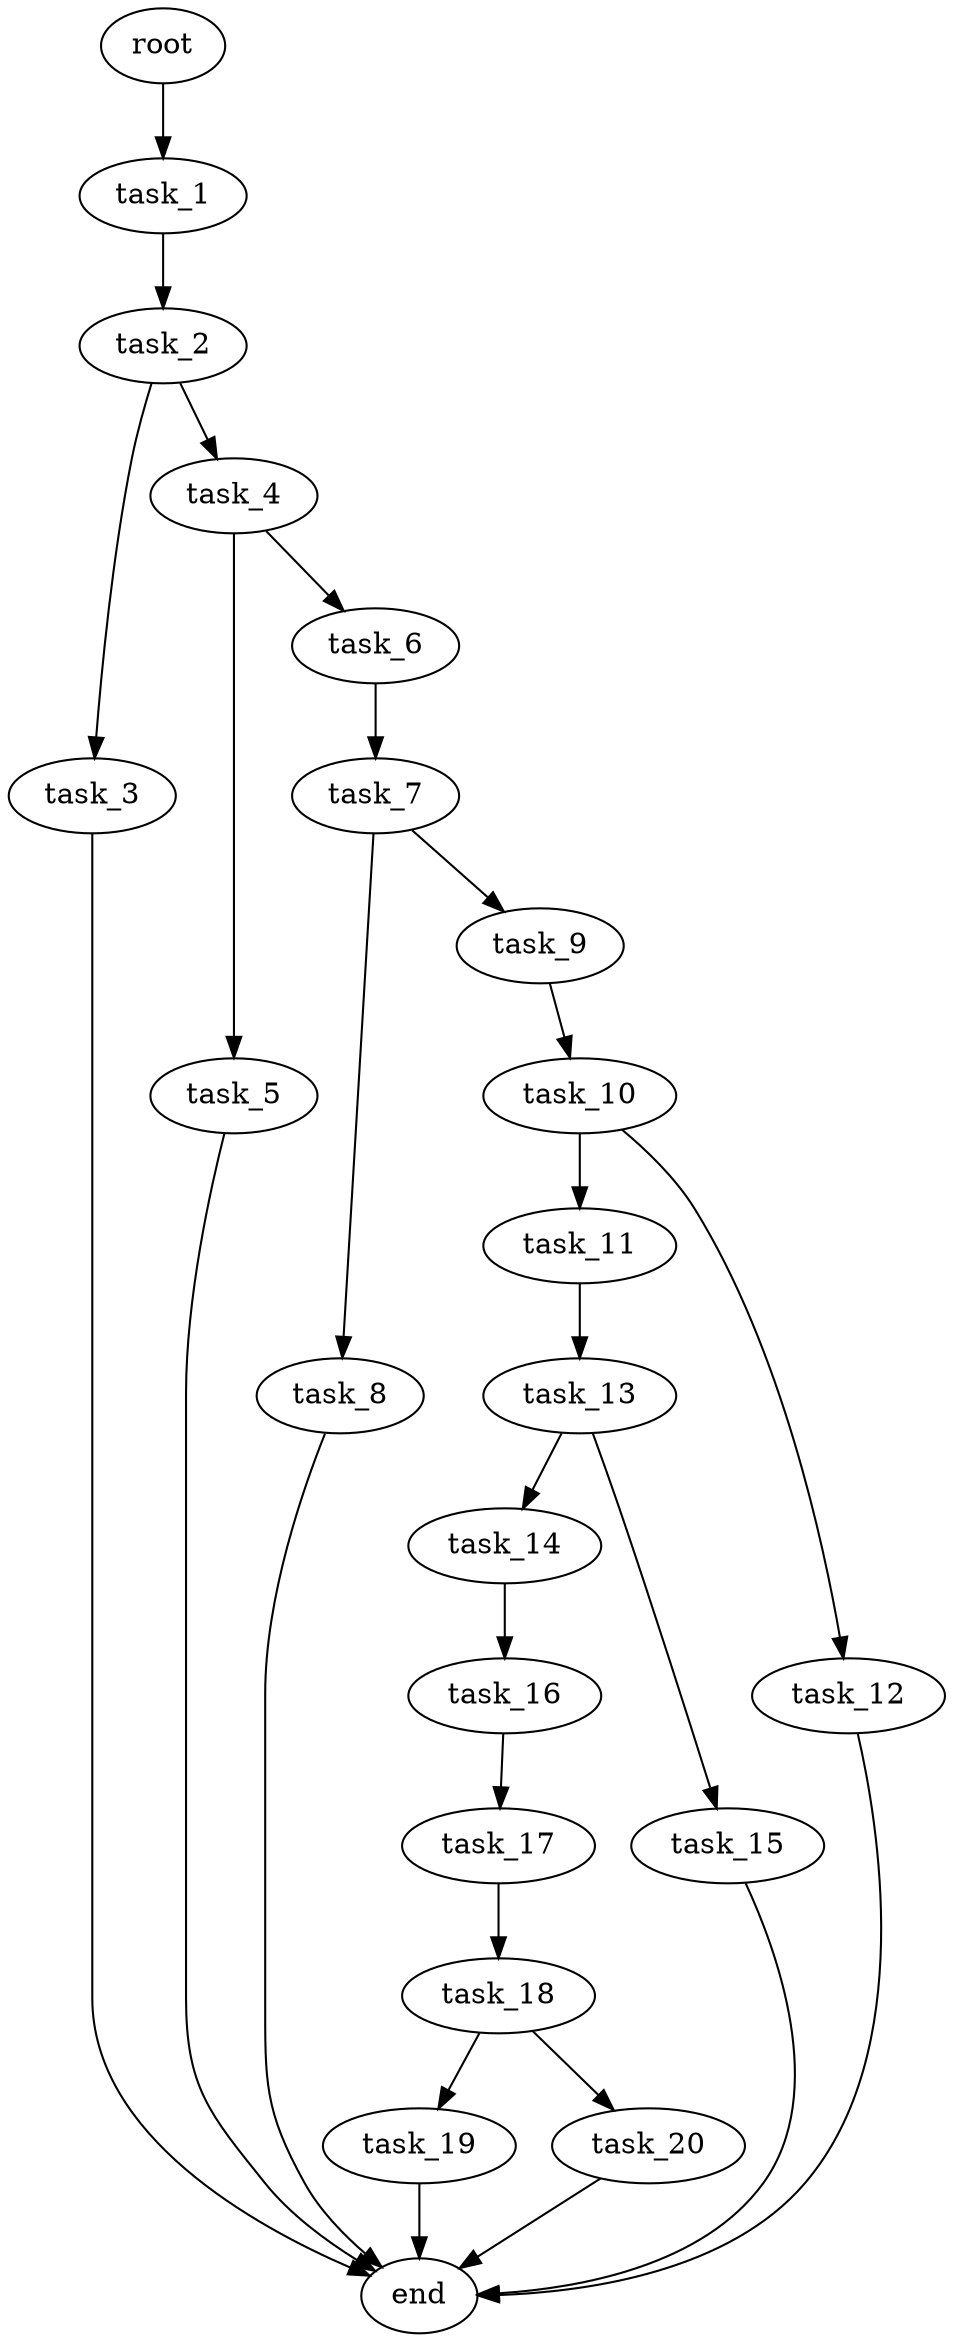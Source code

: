 digraph G {
  root [size="0.000000e+00"];
  task_1 [size="2.713308e+10"];
  task_2 [size="7.797928e+09"];
  task_3 [size="3.728709e+10"];
  task_4 [size="5.020907e+10"];
  task_5 [size="9.019508e+10"];
  task_6 [size="1.794264e+10"];
  task_7 [size="8.043576e+10"];
  task_8 [size="9.814157e+10"];
  task_9 [size="9.540840e+10"];
  task_10 [size="6.901955e+09"];
  task_11 [size="4.651477e+10"];
  task_12 [size="2.823786e+10"];
  task_13 [size="8.448620e+10"];
  task_14 [size="3.273682e+10"];
  task_15 [size="5.531361e+10"];
  task_16 [size="8.068377e+08"];
  task_17 [size="2.007511e+10"];
  task_18 [size="5.638504e+10"];
  task_19 [size="3.039789e+10"];
  task_20 [size="6.227553e+10"];
  end [size="0.000000e+00"];

  root -> task_1 [size="1.000000e-12"];
  task_1 -> task_2 [size="7.797928e+07"];
  task_2 -> task_3 [size="3.728709e+08"];
  task_2 -> task_4 [size="5.020907e+08"];
  task_3 -> end [size="1.000000e-12"];
  task_4 -> task_5 [size="9.019508e+08"];
  task_4 -> task_6 [size="1.794264e+08"];
  task_5 -> end [size="1.000000e-12"];
  task_6 -> task_7 [size="8.043576e+08"];
  task_7 -> task_8 [size="9.814157e+08"];
  task_7 -> task_9 [size="9.540840e+08"];
  task_8 -> end [size="1.000000e-12"];
  task_9 -> task_10 [size="6.901955e+07"];
  task_10 -> task_11 [size="4.651477e+08"];
  task_10 -> task_12 [size="2.823786e+08"];
  task_11 -> task_13 [size="8.448620e+08"];
  task_12 -> end [size="1.000000e-12"];
  task_13 -> task_14 [size="3.273682e+08"];
  task_13 -> task_15 [size="5.531361e+08"];
  task_14 -> task_16 [size="8.068377e+06"];
  task_15 -> end [size="1.000000e-12"];
  task_16 -> task_17 [size="2.007511e+08"];
  task_17 -> task_18 [size="5.638504e+08"];
  task_18 -> task_19 [size="3.039789e+08"];
  task_18 -> task_20 [size="6.227553e+08"];
  task_19 -> end [size="1.000000e-12"];
  task_20 -> end [size="1.000000e-12"];
}

